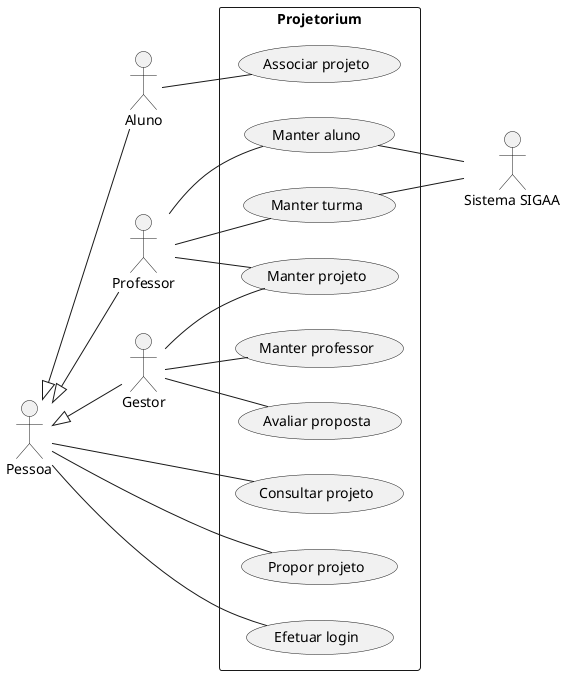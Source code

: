 @startuml
left to right direction
' Atores
:Pessoa: as Pessoa
:Aluno: as Aluno
:Professor: as Professor
:Gestor: as Gestor
:Sistema SIGAA: as SIGAA

' Extensões de atores
Pessoa <|-- Aluno
Pessoa <|-- Professor
Pessoa <|-- Gestor

rectangle "Projetorium" {
    (Consultar projeto) as ConsProj
    (Propor projeto) as PropProj
    (Manter projeto) as MantProj
    (Efetuar login) as EfetLog
    (Manter turma) as MantTurm
    (Manter professor) as MantProf
    (Manter aluno) as MantAlun
    (Avaliar proposta) as AvalProp
    (Associar projeto) as AssocProj
}

Aluno -- AssocProj

Pessoa -- ConsProj
Pessoa -- PropProj
Pessoa -- EfetLog

Professor -- MantAlun
Professor -- MantTurm
Professor -- MantProj

Gestor -- AvalProp
Gestor -- MantProj
Gestor -- MantProf

SIGAA -up- MantTurm
SIGAA -up- MantAlun
@enduml

